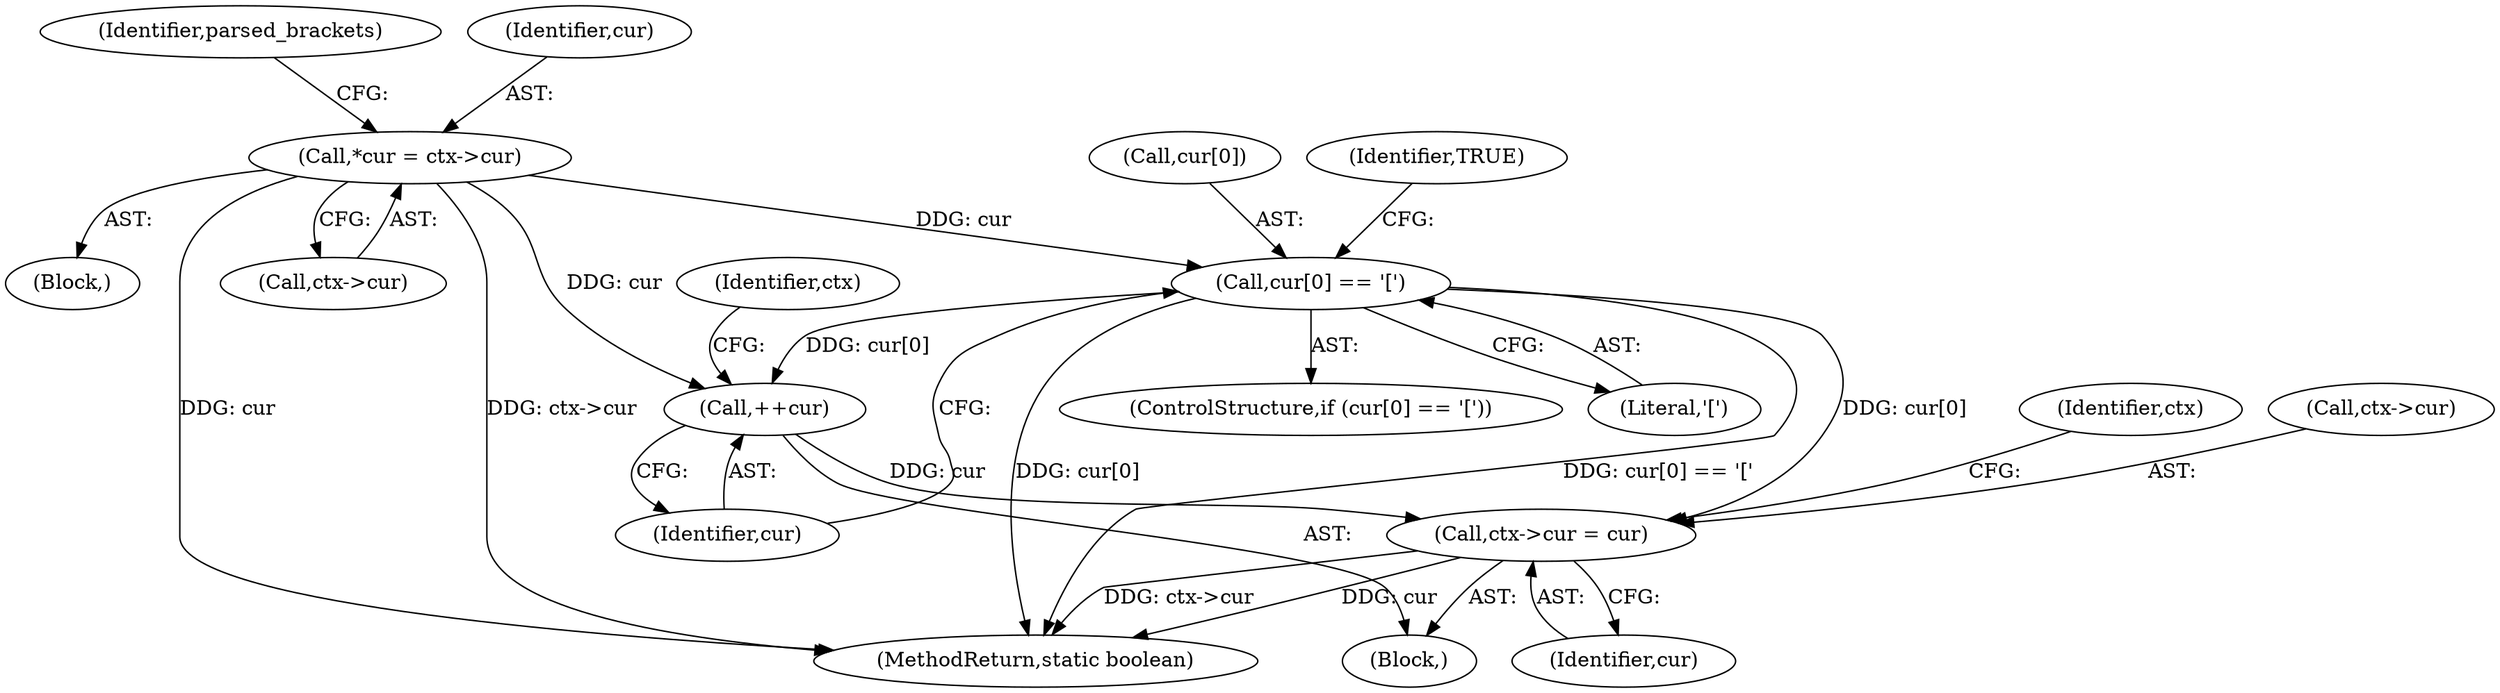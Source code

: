 digraph "0_virglrenderer_e534b51ca3c3cd25f3990589932a9ed711c59b27@array" {
"1001107" [label="(Call,cur[0] == '[')"];
"1001094" [label="(Call,*cur = ctx->cur)"];
"1001113" [label="(Call,++cur)"];
"1001115" [label="(Call,ctx->cur = cur)"];
"1001132" [label="(Identifier,TRUE)"];
"1001113" [label="(Call,++cur)"];
"1001094" [label="(Call,*cur = ctx->cur)"];
"1001111" [label="(Literal,'[')"];
"1001114" [label="(Identifier,cur)"];
"1001096" [label="(Call,ctx->cur)"];
"1001117" [label="(Identifier,ctx)"];
"1004167" [label="(MethodReturn,static boolean)"];
"1001108" [label="(Call,cur[0])"];
"1001092" [label="(Block,)"];
"1001101" [label="(Identifier,parsed_brackets)"];
"1001123" [label="(Identifier,ctx)"];
"1001116" [label="(Call,ctx->cur)"];
"1001095" [label="(Identifier,cur)"];
"1001112" [label="(Block,)"];
"1001115" [label="(Call,ctx->cur = cur)"];
"1001107" [label="(Call,cur[0] == '[')"];
"1001106" [label="(ControlStructure,if (cur[0] == '['))"];
"1001119" [label="(Identifier,cur)"];
"1001107" -> "1001106"  [label="AST: "];
"1001107" -> "1001111"  [label="CFG: "];
"1001108" -> "1001107"  [label="AST: "];
"1001111" -> "1001107"  [label="AST: "];
"1001114" -> "1001107"  [label="CFG: "];
"1001132" -> "1001107"  [label="CFG: "];
"1001107" -> "1004167"  [label="DDG: cur[0]"];
"1001107" -> "1004167"  [label="DDG: cur[0] == '['"];
"1001094" -> "1001107"  [label="DDG: cur"];
"1001107" -> "1001113"  [label="DDG: cur[0]"];
"1001107" -> "1001115"  [label="DDG: cur[0]"];
"1001094" -> "1001092"  [label="AST: "];
"1001094" -> "1001096"  [label="CFG: "];
"1001095" -> "1001094"  [label="AST: "];
"1001096" -> "1001094"  [label="AST: "];
"1001101" -> "1001094"  [label="CFG: "];
"1001094" -> "1004167"  [label="DDG: cur"];
"1001094" -> "1004167"  [label="DDG: ctx->cur"];
"1001094" -> "1001113"  [label="DDG: cur"];
"1001113" -> "1001112"  [label="AST: "];
"1001113" -> "1001114"  [label="CFG: "];
"1001114" -> "1001113"  [label="AST: "];
"1001117" -> "1001113"  [label="CFG: "];
"1001113" -> "1001115"  [label="DDG: cur"];
"1001115" -> "1001112"  [label="AST: "];
"1001115" -> "1001119"  [label="CFG: "];
"1001116" -> "1001115"  [label="AST: "];
"1001119" -> "1001115"  [label="AST: "];
"1001123" -> "1001115"  [label="CFG: "];
"1001115" -> "1004167"  [label="DDG: ctx->cur"];
"1001115" -> "1004167"  [label="DDG: cur"];
}
